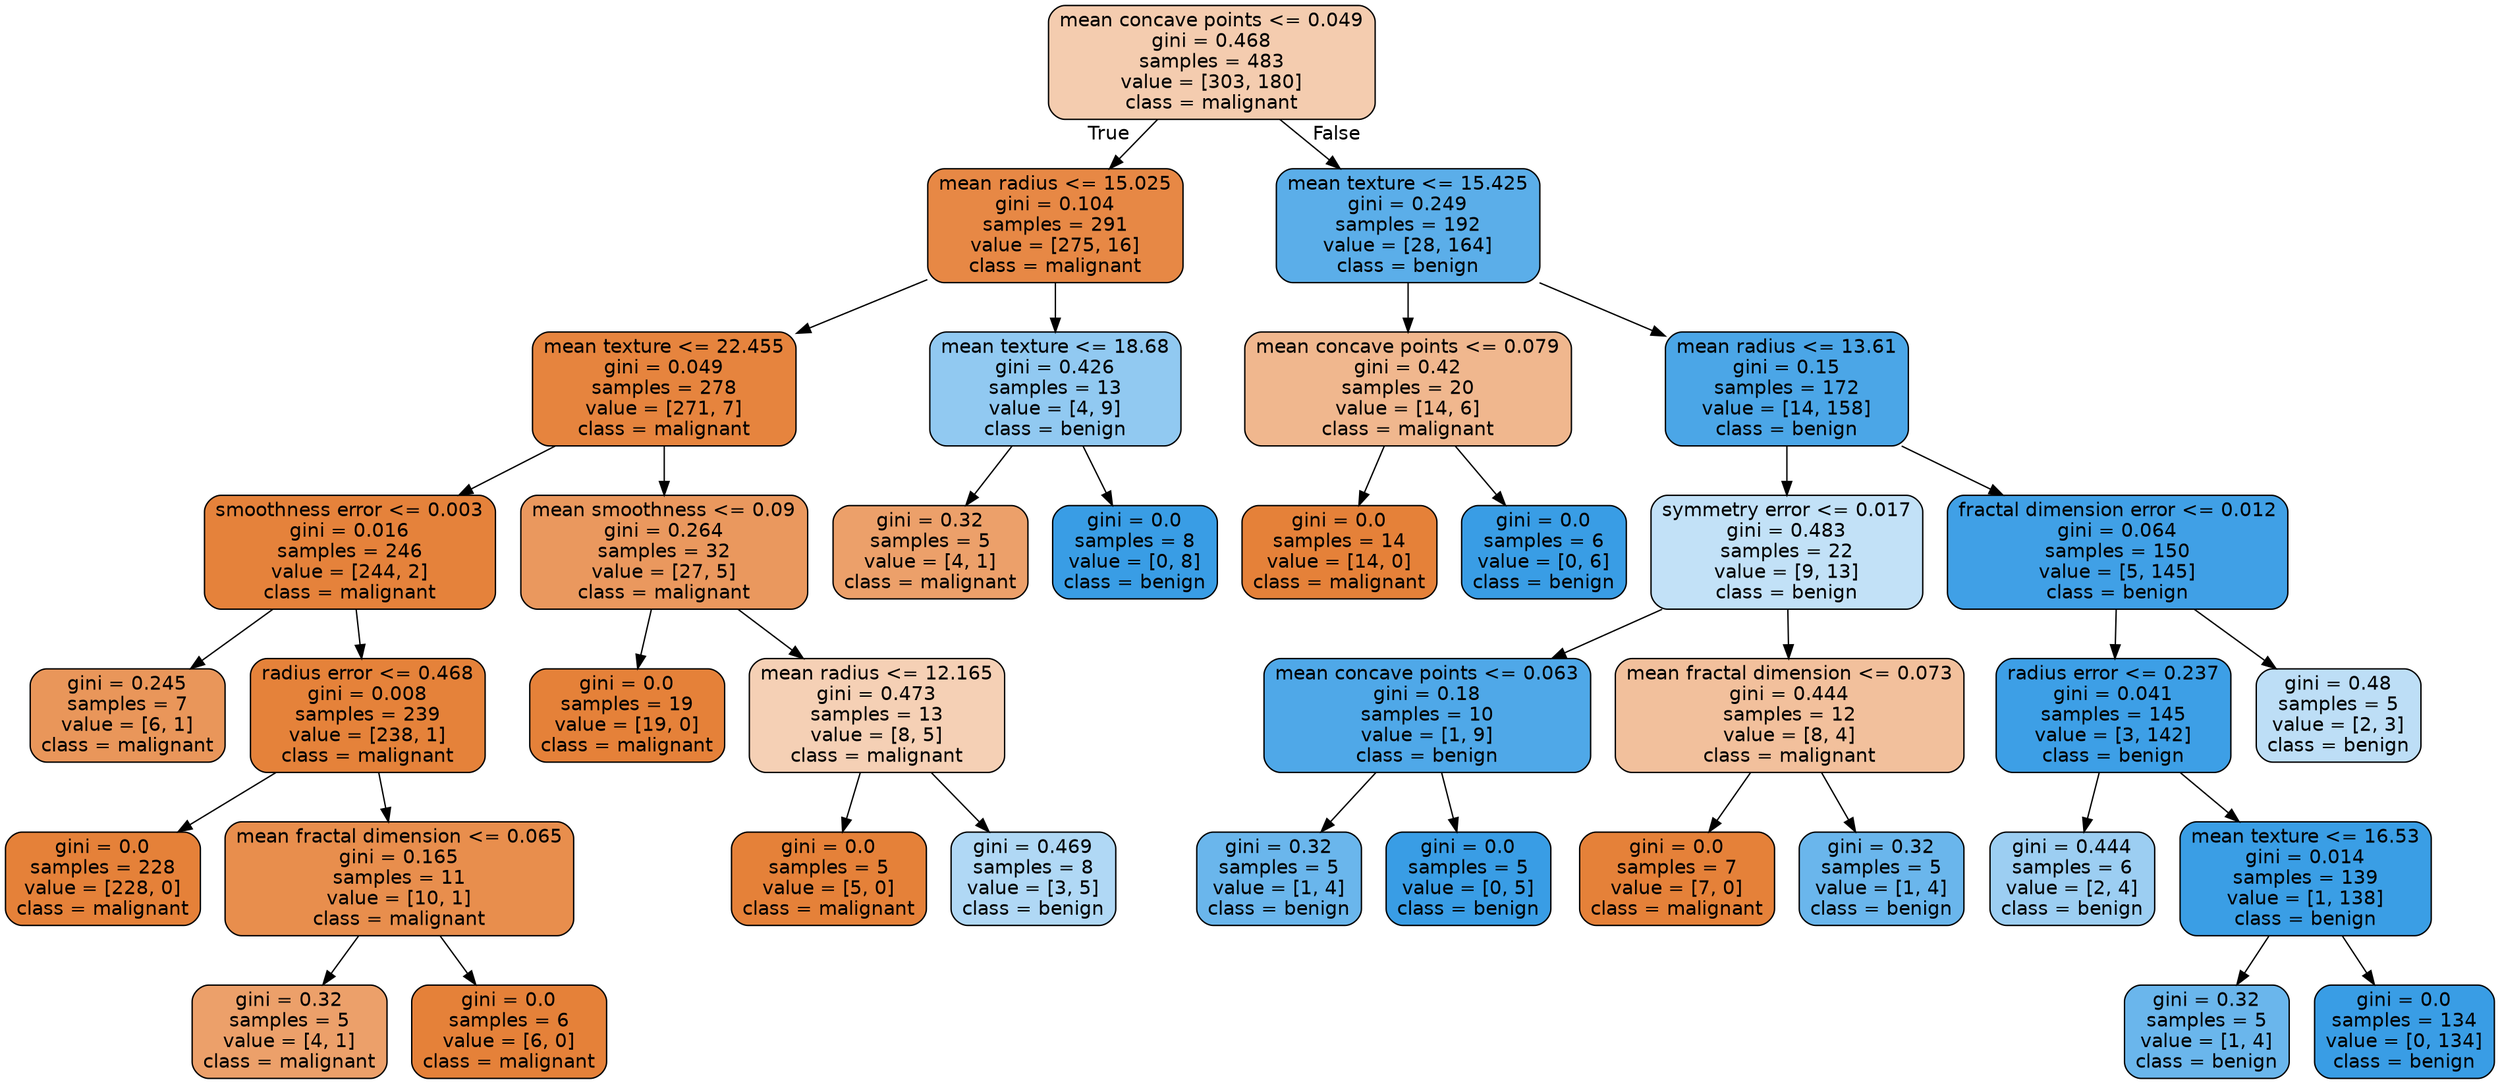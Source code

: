 digraph Tree {
node [shape=box, style="filled, rounded", color="black", fontname="helvetica"] ;
edge [fontname="helvetica"] ;
0 [label="mean concave points <= 0.049\ngini = 0.468\nsamples = 483\nvalue = [303, 180]\nclass = malignant", fillcolor="#f4ccaf"] ;
1 [label="mean radius <= 15.025\ngini = 0.104\nsamples = 291\nvalue = [275, 16]\nclass = malignant", fillcolor="#e78845"] ;
0 -> 1 [labeldistance=2.5, labelangle=45, headlabel="True"] ;
2 [label="mean texture <= 22.455\ngini = 0.049\nsamples = 278\nvalue = [271, 7]\nclass = malignant", fillcolor="#e6843e"] ;
1 -> 2 ;
3 [label="smoothness error <= 0.003\ngini = 0.016\nsamples = 246\nvalue = [244, 2]\nclass = malignant", fillcolor="#e5823b"] ;
2 -> 3 ;
4 [label="gini = 0.245\nsamples = 7\nvalue = [6, 1]\nclass = malignant", fillcolor="#e9965a"] ;
3 -> 4 ;
5 [label="radius error <= 0.468\ngini = 0.008\nsamples = 239\nvalue = [238, 1]\nclass = malignant", fillcolor="#e5823a"] ;
3 -> 5 ;
6 [label="gini = 0.0\nsamples = 228\nvalue = [228, 0]\nclass = malignant", fillcolor="#e58139"] ;
5 -> 6 ;
7 [label="mean fractal dimension <= 0.065\ngini = 0.165\nsamples = 11\nvalue = [10, 1]\nclass = malignant", fillcolor="#e88e4d"] ;
5 -> 7 ;
8 [label="gini = 0.32\nsamples = 5\nvalue = [4, 1]\nclass = malignant", fillcolor="#eca06a"] ;
7 -> 8 ;
9 [label="gini = 0.0\nsamples = 6\nvalue = [6, 0]\nclass = malignant", fillcolor="#e58139"] ;
7 -> 9 ;
10 [label="mean smoothness <= 0.09\ngini = 0.264\nsamples = 32\nvalue = [27, 5]\nclass = malignant", fillcolor="#ea985e"] ;
2 -> 10 ;
11 [label="gini = 0.0\nsamples = 19\nvalue = [19, 0]\nclass = malignant", fillcolor="#e58139"] ;
10 -> 11 ;
12 [label="mean radius <= 12.165\ngini = 0.473\nsamples = 13\nvalue = [8, 5]\nclass = malignant", fillcolor="#f5d0b5"] ;
10 -> 12 ;
13 [label="gini = 0.0\nsamples = 5\nvalue = [5, 0]\nclass = malignant", fillcolor="#e58139"] ;
12 -> 13 ;
14 [label="gini = 0.469\nsamples = 8\nvalue = [3, 5]\nclass = benign", fillcolor="#b0d8f5"] ;
12 -> 14 ;
15 [label="mean texture <= 18.68\ngini = 0.426\nsamples = 13\nvalue = [4, 9]\nclass = benign", fillcolor="#91c9f1"] ;
1 -> 15 ;
16 [label="gini = 0.32\nsamples = 5\nvalue = [4, 1]\nclass = malignant", fillcolor="#eca06a"] ;
15 -> 16 ;
17 [label="gini = 0.0\nsamples = 8\nvalue = [0, 8]\nclass = benign", fillcolor="#399de5"] ;
15 -> 17 ;
18 [label="mean texture <= 15.425\ngini = 0.249\nsamples = 192\nvalue = [28, 164]\nclass = benign", fillcolor="#5baee9"] ;
0 -> 18 [labeldistance=2.5, labelangle=-45, headlabel="False"] ;
19 [label="mean concave points <= 0.079\ngini = 0.42\nsamples = 20\nvalue = [14, 6]\nclass = malignant", fillcolor="#f0b78e"] ;
18 -> 19 ;
20 [label="gini = 0.0\nsamples = 14\nvalue = [14, 0]\nclass = malignant", fillcolor="#e58139"] ;
19 -> 20 ;
21 [label="gini = 0.0\nsamples = 6\nvalue = [0, 6]\nclass = benign", fillcolor="#399de5"] ;
19 -> 21 ;
22 [label="mean radius <= 13.61\ngini = 0.15\nsamples = 172\nvalue = [14, 158]\nclass = benign", fillcolor="#4ba6e7"] ;
18 -> 22 ;
23 [label="symmetry error <= 0.017\ngini = 0.483\nsamples = 22\nvalue = [9, 13]\nclass = benign", fillcolor="#c2e1f7"] ;
22 -> 23 ;
24 [label="mean concave points <= 0.063\ngini = 0.18\nsamples = 10\nvalue = [1, 9]\nclass = benign", fillcolor="#4fa8e8"] ;
23 -> 24 ;
25 [label="gini = 0.32\nsamples = 5\nvalue = [1, 4]\nclass = benign", fillcolor="#6ab6ec"] ;
24 -> 25 ;
26 [label="gini = 0.0\nsamples = 5\nvalue = [0, 5]\nclass = benign", fillcolor="#399de5"] ;
24 -> 26 ;
27 [label="mean fractal dimension <= 0.073\ngini = 0.444\nsamples = 12\nvalue = [8, 4]\nclass = malignant", fillcolor="#f2c09c"] ;
23 -> 27 ;
28 [label="gini = 0.0\nsamples = 7\nvalue = [7, 0]\nclass = malignant", fillcolor="#e58139"] ;
27 -> 28 ;
29 [label="gini = 0.32\nsamples = 5\nvalue = [1, 4]\nclass = benign", fillcolor="#6ab6ec"] ;
27 -> 29 ;
30 [label="fractal dimension error <= 0.012\ngini = 0.064\nsamples = 150\nvalue = [5, 145]\nclass = benign", fillcolor="#40a0e6"] ;
22 -> 30 ;
31 [label="radius error <= 0.237\ngini = 0.041\nsamples = 145\nvalue = [3, 142]\nclass = benign", fillcolor="#3d9fe6"] ;
30 -> 31 ;
32 [label="gini = 0.444\nsamples = 6\nvalue = [2, 4]\nclass = benign", fillcolor="#9ccef2"] ;
31 -> 32 ;
33 [label="mean texture <= 16.53\ngini = 0.014\nsamples = 139\nvalue = [1, 138]\nclass = benign", fillcolor="#3a9ee5"] ;
31 -> 33 ;
34 [label="gini = 0.32\nsamples = 5\nvalue = [1, 4]\nclass = benign", fillcolor="#6ab6ec"] ;
33 -> 34 ;
35 [label="gini = 0.0\nsamples = 134\nvalue = [0, 134]\nclass = benign", fillcolor="#399de5"] ;
33 -> 35 ;
36 [label="gini = 0.48\nsamples = 5\nvalue = [2, 3]\nclass = benign", fillcolor="#bddef6"] ;
30 -> 36 ;
}